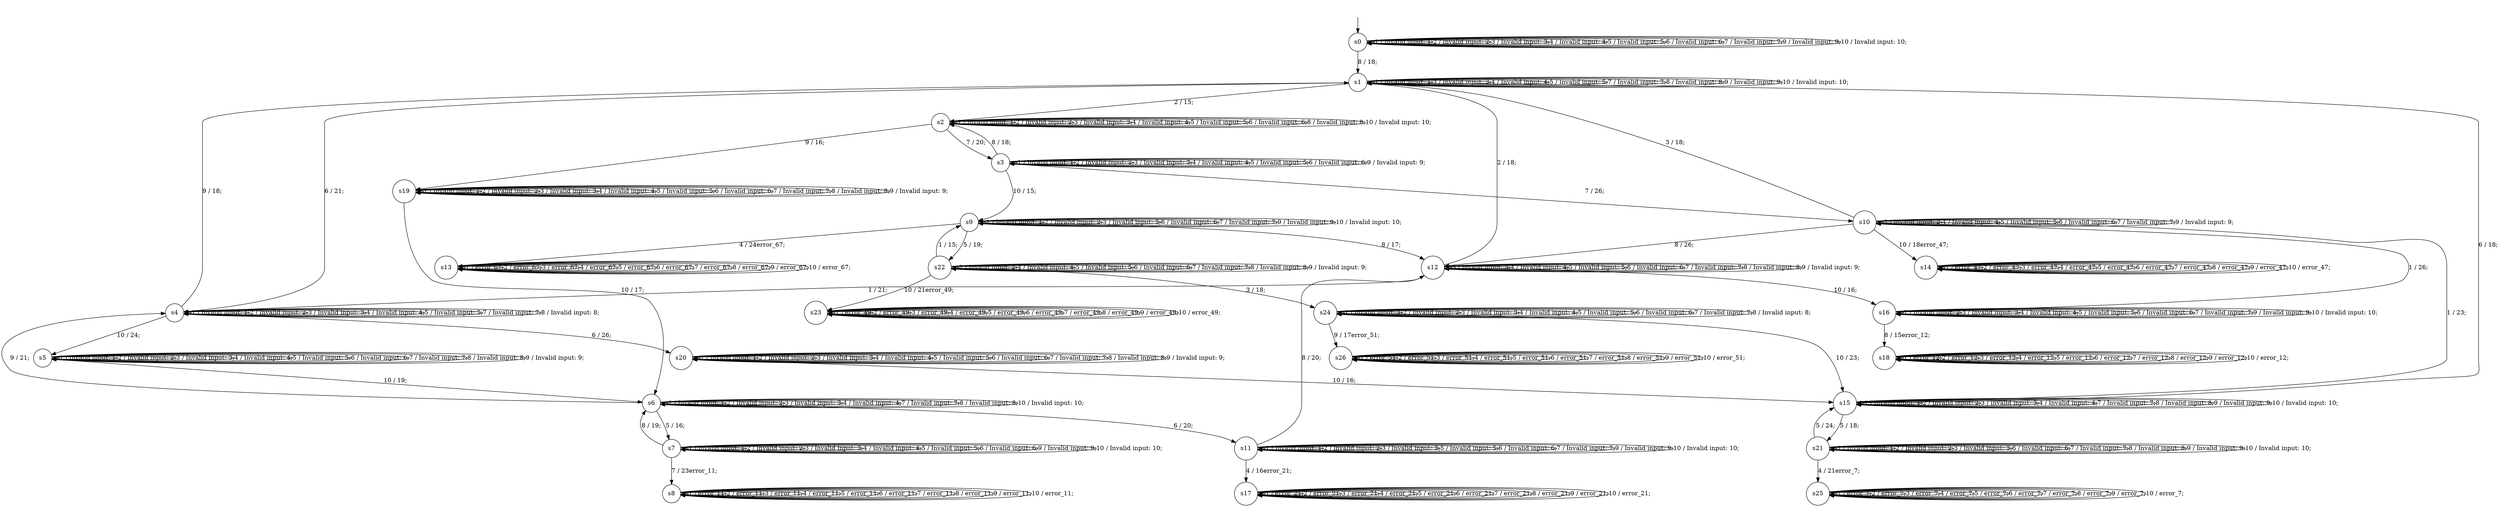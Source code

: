 digraph g {
__start0 [label="" shape="none"];

	s0 [shape="circle" label="s0"];
	s1 [shape="circle" label="s1"];
	s2 [shape="circle" label="s2"];
	s3 [shape="circle" label="s3"];
	s4 [shape="circle" label="s4"];
	s5 [shape="circle" label="s5"];
	s6 [shape="circle" label="s6"];
	s7 [shape="circle" label="s7"];
	s8 [shape="circle" label="s8"];
	s9 [shape="circle" label="s9"];
	s10 [shape="circle" label="s10"];
	s11 [shape="circle" label="s11"];
	s12 [shape="circle" label="s12"];
	s13 [shape="circle" label="s13"];
	s14 [shape="circle" label="s14"];
	s15 [shape="circle" label="s15"];
	s16 [shape="circle" label="s16"];
	s17 [shape="circle" label="s17"];
	s18 [shape="circle" label="s18"];
	s19 [shape="circle" label="s19"];
	s20 [shape="circle" label="s20"];
	s21 [shape="circle" label="s21"];
	s22 [shape="circle" label="s22"];
	s23 [shape="circle" label="s23"];
	s24 [shape="circle" label="s24"];
	s25 [shape="circle" label="s25"];
	s26 [shape="circle" label="s26"];
	s0 -> s0 [label="1 / Invalid input: 1;"];
	s0 -> s0 [label="2 / Invalid input: 2;"];
	s0 -> s0 [label="3 / Invalid input: 3;"];
	s0 -> s0 [label="4 / Invalid input: 4;"];
	s0 -> s0 [label="5 / Invalid input: 5;"];
	s0 -> s0 [label="6 / Invalid input: 6;"];
	s0 -> s0 [label="7 / Invalid input: 7;"];
	s0 -> s1 [label="8 / 18;"];
	s0 -> s0 [label="9 / Invalid input: 9;"];
	s0 -> s0 [label="10 / Invalid input: 10;"];
	s1 -> s1 [label="1 / Invalid input: 1;"];
	s1 -> s2 [label="2 / 15;"];
	s1 -> s1 [label="3 / Invalid input: 3;"];
	s1 -> s1 [label="4 / Invalid input: 4;"];
	s1 -> s1 [label="5 / Invalid input: 5;"];
	s1 -> s4 [label="6 / 21;"];
	s1 -> s1 [label="7 / Invalid input: 7;"];
	s1 -> s1 [label="8 / Invalid input: 8;"];
	s1 -> s1 [label="9 / Invalid input: 9;"];
	s1 -> s1 [label="10 / Invalid input: 10;"];
	s2 -> s2 [label="1 / Invalid input: 1;"];
	s2 -> s2 [label="2 / Invalid input: 2;"];
	s2 -> s2 [label="3 / Invalid input: 3;"];
	s2 -> s2 [label="4 / Invalid input: 4;"];
	s2 -> s2 [label="5 / Invalid input: 5;"];
	s2 -> s2 [label="6 / Invalid input: 6;"];
	s2 -> s3 [label="7 / 20;"];
	s2 -> s2 [label="8 / Invalid input: 8;"];
	s2 -> s19 [label="9 / 16;"];
	s2 -> s2 [label="10 / Invalid input: 10;"];
	s3 -> s3 [label="1 / Invalid input: 1;"];
	s3 -> s3 [label="2 / Invalid input: 2;"];
	s3 -> s3 [label="3 / Invalid input: 3;"];
	s3 -> s3 [label="4 / Invalid input: 4;"];
	s3 -> s3 [label="5 / Invalid input: 5;"];
	s3 -> s3 [label="6 / Invalid input: 6;"];
	s3 -> s10 [label="7 / 26;"];
	s3 -> s2 [label="8 / 18;"];
	s3 -> s3 [label="9 / Invalid input: 9;"];
	s3 -> s9 [label="10 / 15;"];
	s4 -> s4 [label="1 / Invalid input: 1;"];
	s4 -> s4 [label="2 / Invalid input: 2;"];
	s4 -> s4 [label="3 / Invalid input: 3;"];
	s4 -> s4 [label="4 / Invalid input: 4;"];
	s4 -> s4 [label="5 / Invalid input: 5;"];
	s4 -> s20 [label="6 / 26;"];
	s4 -> s4 [label="7 / Invalid input: 7;"];
	s4 -> s4 [label="8 / Invalid input: 8;"];
	s4 -> s1 [label="9 / 18;"];
	s4 -> s5 [label="10 / 24;"];
	s5 -> s5 [label="1 / Invalid input: 1;"];
	s5 -> s5 [label="2 / Invalid input: 2;"];
	s5 -> s5 [label="3 / Invalid input: 3;"];
	s5 -> s5 [label="4 / Invalid input: 4;"];
	s5 -> s5 [label="5 / Invalid input: 5;"];
	s5 -> s5 [label="6 / Invalid input: 6;"];
	s5 -> s5 [label="7 / Invalid input: 7;"];
	s5 -> s5 [label="8 / Invalid input: 8;"];
	s5 -> s5 [label="9 / Invalid input: 9;"];
	s5 -> s6 [label="10 / 19;"];
	s6 -> s6 [label="1 / Invalid input: 1;"];
	s6 -> s6 [label="2 / Invalid input: 2;"];
	s6 -> s6 [label="3 / Invalid input: 3;"];
	s6 -> s6 [label="4 / Invalid input: 4;"];
	s6 -> s7 [label="5 / 16;"];
	s6 -> s11 [label="6 / 20;"];
	s6 -> s6 [label="7 / Invalid input: 7;"];
	s6 -> s6 [label="8 / Invalid input: 8;"];
	s6 -> s4 [label="9 / 21;"];
	s6 -> s6 [label="10 / Invalid input: 10;"];
	s7 -> s7 [label="1 / Invalid input: 1;"];
	s7 -> s7 [label="2 / Invalid input: 2;"];
	s7 -> s7 [label="3 / Invalid input: 3;"];
	s7 -> s7 [label="4 / Invalid input: 4;"];
	s7 -> s7 [label="5 / Invalid input: 5;"];
	s7 -> s7 [label="6 / Invalid input: 6;"];
	s7 -> s8 [label="7 / 23error_11;"];
	s7 -> s6 [label="8 / 19;"];
	s7 -> s7 [label="9 / Invalid input: 9;"];
	s7 -> s7 [label="10 / Invalid input: 10;"];
	s8 -> s8 [label="1 / error_11;"];
	s8 -> s8 [label="2 / error_11;"];
	s8 -> s8 [label="3 / error_11;"];
	s8 -> s8 [label="4 / error_11;"];
	s8 -> s8 [label="5 / error_11;"];
	s8 -> s8 [label="6 / error_11;"];
	s8 -> s8 [label="7 / error_11;"];
	s8 -> s8 [label="8 / error_11;"];
	s8 -> s8 [label="9 / error_11;"];
	s8 -> s8 [label="10 / error_11;"];
	s9 -> s9 [label="1 / Invalid input: 1;"];
	s9 -> s9 [label="2 / Invalid input: 2;"];
	s9 -> s9 [label="3 / Invalid input: 3;"];
	s9 -> s13 [label="4 / 24error_67;"];
	s9 -> s22 [label="5 / 19;"];
	s9 -> s9 [label="6 / Invalid input: 6;"];
	s9 -> s9 [label="7 / Invalid input: 7;"];
	s9 -> s12 [label="8 / 17;"];
	s9 -> s9 [label="9 / Invalid input: 9;"];
	s9 -> s9 [label="10 / Invalid input: 10;"];
	s10 -> s15 [label="1 / 23;"];
	s10 -> s10 [label="2 / Invalid input: 2;"];
	s10 -> s1 [label="3 / 18;"];
	s10 -> s10 [label="4 / Invalid input: 4;"];
	s10 -> s10 [label="5 / Invalid input: 5;"];
	s10 -> s10 [label="6 / Invalid input: 6;"];
	s10 -> s10 [label="7 / Invalid input: 7;"];
	s10 -> s12 [label="8 / 26;"];
	s10 -> s10 [label="9 / Invalid input: 9;"];
	s10 -> s14 [label="10 / 18error_47;"];
	s11 -> s11 [label="1 / Invalid input: 1;"];
	s11 -> s11 [label="2 / Invalid input: 2;"];
	s11 -> s11 [label="3 / Invalid input: 3;"];
	s11 -> s17 [label="4 / 16error_21;"];
	s11 -> s11 [label="5 / Invalid input: 5;"];
	s11 -> s11 [label="6 / Invalid input: 6;"];
	s11 -> s11 [label="7 / Invalid input: 7;"];
	s11 -> s12 [label="8 / 20;"];
	s11 -> s11 [label="9 / Invalid input: 9;"];
	s11 -> s11 [label="10 / Invalid input: 10;"];
	s12 -> s4 [label="1 / 21;"];
	s12 -> s1 [label="2 / 18;"];
	s12 -> s12 [label="3 / Invalid input: 3;"];
	s12 -> s12 [label="4 / Invalid input: 4;"];
	s12 -> s12 [label="5 / Invalid input: 5;"];
	s12 -> s12 [label="6 / Invalid input: 6;"];
	s12 -> s12 [label="7 / Invalid input: 7;"];
	s12 -> s12 [label="8 / Invalid input: 8;"];
	s12 -> s12 [label="9 / Invalid input: 9;"];
	s12 -> s16 [label="10 / 16;"];
	s13 -> s13 [label="1 / error_67;"];
	s13 -> s13 [label="2 / error_67;"];
	s13 -> s13 [label="3 / error_67;"];
	s13 -> s13 [label="4 / error_67;"];
	s13 -> s13 [label="5 / error_67;"];
	s13 -> s13 [label="6 / error_67;"];
	s13 -> s13 [label="7 / error_67;"];
	s13 -> s13 [label="8 / error_67;"];
	s13 -> s13 [label="9 / error_67;"];
	s13 -> s13 [label="10 / error_67;"];
	s14 -> s14 [label="1 / error_47;"];
	s14 -> s14 [label="2 / error_47;"];
	s14 -> s14 [label="3 / error_47;"];
	s14 -> s14 [label="4 / error_47;"];
	s14 -> s14 [label="5 / error_47;"];
	s14 -> s14 [label="6 / error_47;"];
	s14 -> s14 [label="7 / error_47;"];
	s14 -> s14 [label="8 / error_47;"];
	s14 -> s14 [label="9 / error_47;"];
	s14 -> s14 [label="10 / error_47;"];
	s15 -> s15 [label="1 / Invalid input: 1;"];
	s15 -> s15 [label="2 / Invalid input: 2;"];
	s15 -> s15 [label="3 / Invalid input: 3;"];
	s15 -> s15 [label="4 / Invalid input: 4;"];
	s15 -> s21 [label="5 / 18;"];
	s15 -> s1 [label="6 / 18;"];
	s15 -> s15 [label="7 / Invalid input: 7;"];
	s15 -> s15 [label="8 / Invalid input: 8;"];
	s15 -> s15 [label="9 / Invalid input: 9;"];
	s15 -> s15 [label="10 / Invalid input: 10;"];
	s16 -> s10 [label="1 / 26;"];
	s16 -> s16 [label="2 / Invalid input: 2;"];
	s16 -> s16 [label="3 / Invalid input: 3;"];
	s16 -> s16 [label="4 / Invalid input: 4;"];
	s16 -> s16 [label="5 / Invalid input: 5;"];
	s16 -> s16 [label="6 / Invalid input: 6;"];
	s16 -> s16 [label="7 / Invalid input: 7;"];
	s16 -> s18 [label="8 / 15error_12;"];
	s16 -> s16 [label="9 / Invalid input: 9;"];
	s16 -> s16 [label="10 / Invalid input: 10;"];
	s17 -> s17 [label="1 / error_21;"];
	s17 -> s17 [label="2 / error_21;"];
	s17 -> s17 [label="3 / error_21;"];
	s17 -> s17 [label="4 / error_21;"];
	s17 -> s17 [label="5 / error_21;"];
	s17 -> s17 [label="6 / error_21;"];
	s17 -> s17 [label="7 / error_21;"];
	s17 -> s17 [label="8 / error_21;"];
	s17 -> s17 [label="9 / error_21;"];
	s17 -> s17 [label="10 / error_21;"];
	s18 -> s18 [label="1 / error_12;"];
	s18 -> s18 [label="2 / error_12;"];
	s18 -> s18 [label="3 / error_12;"];
	s18 -> s18 [label="4 / error_12;"];
	s18 -> s18 [label="5 / error_12;"];
	s18 -> s18 [label="6 / error_12;"];
	s18 -> s18 [label="7 / error_12;"];
	s18 -> s18 [label="8 / error_12;"];
	s18 -> s18 [label="9 / error_12;"];
	s18 -> s18 [label="10 / error_12;"];
	s19 -> s19 [label="1 / Invalid input: 1;"];
	s19 -> s19 [label="2 / Invalid input: 2;"];
	s19 -> s19 [label="3 / Invalid input: 3;"];
	s19 -> s19 [label="4 / Invalid input: 4;"];
	s19 -> s19 [label="5 / Invalid input: 5;"];
	s19 -> s19 [label="6 / Invalid input: 6;"];
	s19 -> s19 [label="7 / Invalid input: 7;"];
	s19 -> s19 [label="8 / Invalid input: 8;"];
	s19 -> s19 [label="9 / Invalid input: 9;"];
	s19 -> s6 [label="10 / 17;"];
	s20 -> s20 [label="1 / Invalid input: 1;"];
	s20 -> s20 [label="2 / Invalid input: 2;"];
	s20 -> s20 [label="3 / Invalid input: 3;"];
	s20 -> s20 [label="4 / Invalid input: 4;"];
	s20 -> s20 [label="5 / Invalid input: 5;"];
	s20 -> s20 [label="6 / Invalid input: 6;"];
	s20 -> s20 [label="7 / Invalid input: 7;"];
	s20 -> s20 [label="8 / Invalid input: 8;"];
	s20 -> s20 [label="9 / Invalid input: 9;"];
	s20 -> s15 [label="10 / 16;"];
	s21 -> s21 [label="1 / Invalid input: 1;"];
	s21 -> s21 [label="2 / Invalid input: 2;"];
	s21 -> s21 [label="3 / Invalid input: 3;"];
	s21 -> s25 [label="4 / 21error_7;"];
	s21 -> s15 [label="5 / 24;"];
	s21 -> s21 [label="6 / Invalid input: 6;"];
	s21 -> s21 [label="7 / Invalid input: 7;"];
	s21 -> s21 [label="8 / Invalid input: 8;"];
	s21 -> s21 [label="9 / Invalid input: 9;"];
	s21 -> s21 [label="10 / Invalid input: 10;"];
	s22 -> s9 [label="1 / 15;"];
	s22 -> s22 [label="2 / Invalid input: 2;"];
	s22 -> s24 [label="3 / 18;"];
	s22 -> s22 [label="4 / Invalid input: 4;"];
	s22 -> s22 [label="5 / Invalid input: 5;"];
	s22 -> s22 [label="6 / Invalid input: 6;"];
	s22 -> s22 [label="7 / Invalid input: 7;"];
	s22 -> s22 [label="8 / Invalid input: 8;"];
	s22 -> s22 [label="9 / Invalid input: 9;"];
	s22 -> s23 [label="10 / 21error_49;"];
	s23 -> s23 [label="1 / error_49;"];
	s23 -> s23 [label="2 / error_49;"];
	s23 -> s23 [label="3 / error_49;"];
	s23 -> s23 [label="4 / error_49;"];
	s23 -> s23 [label="5 / error_49;"];
	s23 -> s23 [label="6 / error_49;"];
	s23 -> s23 [label="7 / error_49;"];
	s23 -> s23 [label="8 / error_49;"];
	s23 -> s23 [label="9 / error_49;"];
	s23 -> s23 [label="10 / error_49;"];
	s24 -> s24 [label="1 / Invalid input: 1;"];
	s24 -> s24 [label="2 / Invalid input: 2;"];
	s24 -> s24 [label="3 / Invalid input: 3;"];
	s24 -> s24 [label="4 / Invalid input: 4;"];
	s24 -> s24 [label="5 / Invalid input: 5;"];
	s24 -> s24 [label="6 / Invalid input: 6;"];
	s24 -> s24 [label="7 / Invalid input: 7;"];
	s24 -> s24 [label="8 / Invalid input: 8;"];
	s24 -> s26 [label="9 / 17error_51;"];
	s24 -> s15 [label="10 / 23;"];
	s25 -> s25 [label="1 / error_7;"];
	s25 -> s25 [label="2 / error_7;"];
	s25 -> s25 [label="3 / error_7;"];
	s25 -> s25 [label="4 / error_7;"];
	s25 -> s25 [label="5 / error_7;"];
	s25 -> s25 [label="6 / error_7;"];
	s25 -> s25 [label="7 / error_7;"];
	s25 -> s25 [label="8 / error_7;"];
	s25 -> s25 [label="9 / error_7;"];
	s25 -> s25 [label="10 / error_7;"];
	s26 -> s26 [label="1 / error_51;"];
	s26 -> s26 [label="2 / error_51;"];
	s26 -> s26 [label="3 / error_51;"];
	s26 -> s26 [label="4 / error_51;"];
	s26 -> s26 [label="5 / error_51;"];
	s26 -> s26 [label="6 / error_51;"];
	s26 -> s26 [label="7 / error_51;"];
	s26 -> s26 [label="8 / error_51;"];
	s26 -> s26 [label="9 / error_51;"];
	s26 -> s26 [label="10 / error_51;"];

__start0 -> s0;
}
